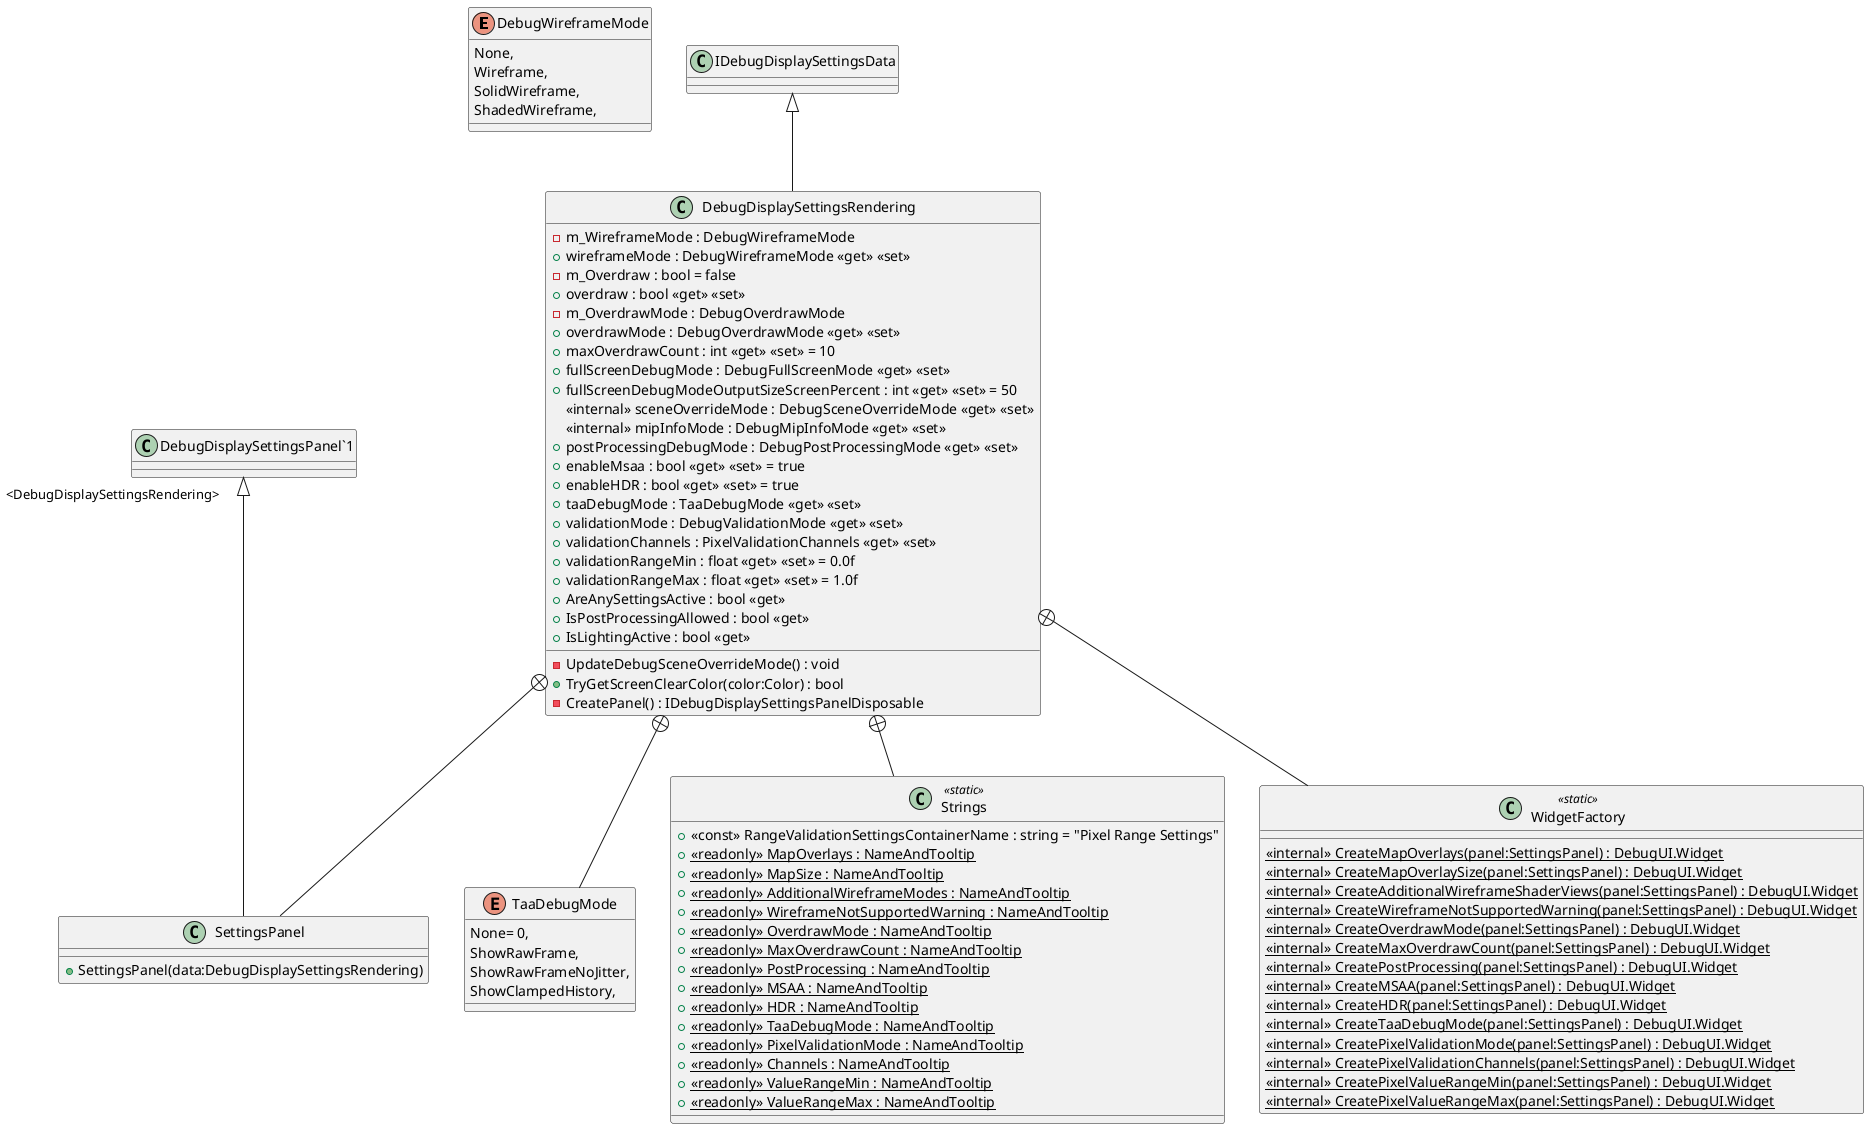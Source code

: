 @startuml
enum DebugWireframeMode {
    None,
    Wireframe,
    SolidWireframe,
    ShadedWireframe,
}
class DebugDisplaySettingsRendering {
    - m_WireframeMode : DebugWireframeMode
    + wireframeMode : DebugWireframeMode <<get>> <<set>>
    - m_Overdraw : bool = false
    + overdraw : bool <<get>> <<set>>
    - m_OverdrawMode : DebugOverdrawMode
    + overdrawMode : DebugOverdrawMode <<get>> <<set>>
    + maxOverdrawCount : int <<get>> <<set>> = 10
    - UpdateDebugSceneOverrideMode() : void
    + fullScreenDebugMode : DebugFullScreenMode <<get>> <<set>>
    + fullScreenDebugModeOutputSizeScreenPercent : int <<get>> <<set>> = 50
    <<internal>> sceneOverrideMode : DebugSceneOverrideMode <<get>> <<set>>
    <<internal>> mipInfoMode : DebugMipInfoMode <<get>> <<set>>
    + postProcessingDebugMode : DebugPostProcessingMode <<get>> <<set>>
    + enableMsaa : bool <<get>> <<set>> = true
    + enableHDR : bool <<get>> <<set>> = true
    + taaDebugMode : TaaDebugMode <<get>> <<set>>
    + validationMode : DebugValidationMode <<get>> <<set>>
    + validationChannels : PixelValidationChannels <<get>> <<set>>
    + validationRangeMin : float <<get>> <<set>> = 0.0f
    + validationRangeMax : float <<get>> <<set>> = 1.0f
    + AreAnySettingsActive : bool <<get>>
    + IsPostProcessingAllowed : bool <<get>>
    + IsLightingActive : bool <<get>>
    + TryGetScreenClearColor(color:Color) : bool
    - CreatePanel() : IDebugDisplaySettingsPanelDisposable
}
enum TaaDebugMode {
    None= 0,
    ShowRawFrame,
    ShowRawFrameNoJitter,
    ShowClampedHistory,
}
class Strings <<static>> {
    + <<const>> RangeValidationSettingsContainerName : string = "Pixel Range Settings"
    + {static} <<readonly>> MapOverlays : NameAndTooltip
    + {static} <<readonly>> MapSize : NameAndTooltip
    + {static} <<readonly>> AdditionalWireframeModes : NameAndTooltip
    + {static} <<readonly>> WireframeNotSupportedWarning : NameAndTooltip
    + {static} <<readonly>> OverdrawMode : NameAndTooltip
    + {static} <<readonly>> MaxOverdrawCount : NameAndTooltip
    + {static} <<readonly>> PostProcessing : NameAndTooltip
    + {static} <<readonly>> MSAA : NameAndTooltip
    + {static} <<readonly>> HDR : NameAndTooltip
    + {static} <<readonly>> TaaDebugMode : NameAndTooltip
    + {static} <<readonly>> PixelValidationMode : NameAndTooltip
    + {static} <<readonly>> Channels : NameAndTooltip
    + {static} <<readonly>> ValueRangeMin : NameAndTooltip
    + {static} <<readonly>> ValueRangeMax : NameAndTooltip
}
class WidgetFactory <<static>> {
    <<internal>> {static} CreateMapOverlays(panel:SettingsPanel) : DebugUI.Widget
    <<internal>> {static} CreateMapOverlaySize(panel:SettingsPanel) : DebugUI.Widget
    <<internal>> {static} CreateAdditionalWireframeShaderViews(panel:SettingsPanel) : DebugUI.Widget
    <<internal>> {static} CreateWireframeNotSupportedWarning(panel:SettingsPanel) : DebugUI.Widget
    <<internal>> {static} CreateOverdrawMode(panel:SettingsPanel) : DebugUI.Widget
    <<internal>> {static} CreateMaxOverdrawCount(panel:SettingsPanel) : DebugUI.Widget
    <<internal>> {static} CreatePostProcessing(panel:SettingsPanel) : DebugUI.Widget
    <<internal>> {static} CreateMSAA(panel:SettingsPanel) : DebugUI.Widget
    <<internal>> {static} CreateHDR(panel:SettingsPanel) : DebugUI.Widget
    <<internal>> {static} CreateTaaDebugMode(panel:SettingsPanel) : DebugUI.Widget
    <<internal>> {static} CreatePixelValidationMode(panel:SettingsPanel) : DebugUI.Widget
    <<internal>> {static} CreatePixelValidationChannels(panel:SettingsPanel) : DebugUI.Widget
    <<internal>> {static} CreatePixelValueRangeMin(panel:SettingsPanel) : DebugUI.Widget
    <<internal>> {static} CreatePixelValueRangeMax(panel:SettingsPanel) : DebugUI.Widget
}
class SettingsPanel {
    + SettingsPanel(data:DebugDisplaySettingsRendering)
}
IDebugDisplaySettingsData <|-- DebugDisplaySettingsRendering
DebugDisplaySettingsRendering +-- TaaDebugMode
DebugDisplaySettingsRendering +-- Strings
DebugDisplaySettingsRendering +-- WidgetFactory
DebugDisplaySettingsRendering +-- SettingsPanel
"DebugDisplaySettingsPanel`1" "<DebugDisplaySettingsRendering>" <|-- SettingsPanel
@enduml
